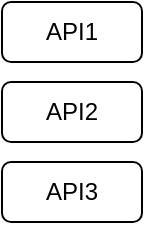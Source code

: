 <mxfile version="14.6.6" type="github">
  <diagram id="hEq2DXVwsE6WINCf6zIv" name="第 1 页">
    <mxGraphModel dx="1422" dy="762" grid="1" gridSize="10" guides="1" tooltips="1" connect="1" arrows="1" fold="1" page="1" pageScale="1" pageWidth="3300" pageHeight="4681" math="0" shadow="0">
      <root>
        <mxCell id="0" />
        <mxCell id="1" parent="0" />
        <mxCell id="Xsz4tDRNb8m3im6QCW8t-1" value="API1" style="rounded=1;whiteSpace=wrap;html=1;" vertex="1" parent="1">
          <mxGeometry x="210" y="200" width="70" height="30" as="geometry" />
        </mxCell>
        <mxCell id="Xsz4tDRNb8m3im6QCW8t-2" value="API2" style="rounded=1;whiteSpace=wrap;html=1;" vertex="1" parent="1">
          <mxGeometry x="210" y="240" width="70" height="30" as="geometry" />
        </mxCell>
        <mxCell id="Xsz4tDRNb8m3im6QCW8t-3" value="API3" style="rounded=1;whiteSpace=wrap;html=1;" vertex="1" parent="1">
          <mxGeometry x="210" y="280" width="70" height="30" as="geometry" />
        </mxCell>
      </root>
    </mxGraphModel>
  </diagram>
</mxfile>
